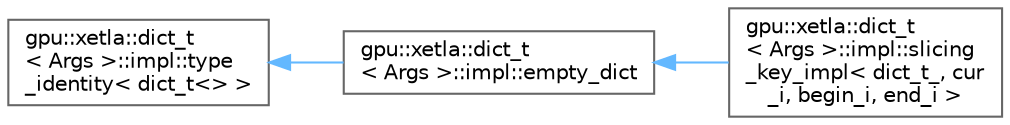 digraph "Graphical Class Hierarchy"
{
 // LATEX_PDF_SIZE
  bgcolor="transparent";
  edge [fontname=Helvetica,fontsize=10,labelfontname=Helvetica,labelfontsize=10];
  node [fontname=Helvetica,fontsize=10,shape=box,height=0.2,width=0.4];
  rankdir="LR";
  Node0 [id="Node000000",label="gpu::xetla::dict_t\l\< Args \>::impl::type\l_identity\< dict_t\<\> \>",height=0.2,width=0.4,color="grey40", fillcolor="white", style="filled",URL="$structgpu_1_1xetla_1_1dict__t_1_1impl_1_1type__identity.html",tooltip=" "];
  Node0 -> Node1 [id="edge9_Node000000_Node000001",dir="back",color="steelblue1",style="solid",tooltip=" "];
  Node1 [id="Node000001",label="gpu::xetla::dict_t\l\< Args \>::impl::empty_dict",height=0.2,width=0.4,color="grey40", fillcolor="white", style="filled",URL="$structgpu_1_1xetla_1_1dict__t_1_1impl_1_1empty__dict.html",tooltip=" "];
  Node1 -> Node2 [id="edge10_Node000001_Node000002",dir="back",color="steelblue1",style="solid",tooltip=" "];
  Node2 [id="Node000002",label="gpu::xetla::dict_t\l\< Args \>::impl::slicing\l_key_impl\< dict_t_, cur\l_i, begin_i, end_i \>",height=0.2,width=0.4,color="grey40", fillcolor="white", style="filled",URL="$structgpu_1_1xetla_1_1dict__t_1_1impl_1_1slicing__key__impl.html",tooltip=" "];
}

